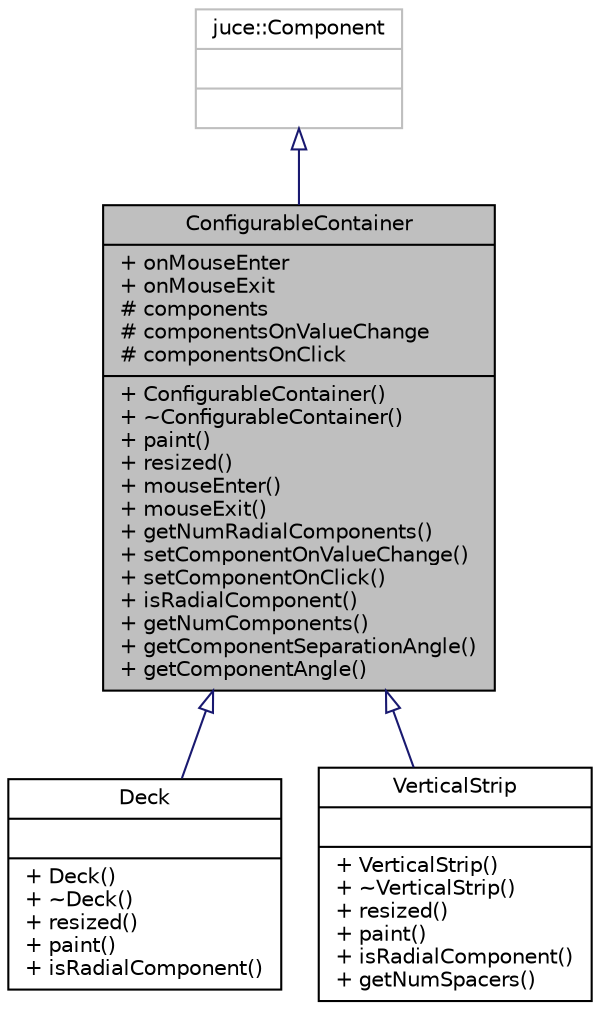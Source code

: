 digraph "ConfigurableContainer"
{
 // LATEX_PDF_SIZE
  bgcolor="transparent";
  edge [fontname="Helvetica",fontsize="10",labelfontname="Helvetica",labelfontsize="10"];
  node [fontname="Helvetica",fontsize="10",shape=record];
  Node1 [label="{ConfigurableContainer\n|+ onMouseEnter\l+ onMouseExit\l# components\l# componentsOnValueChange\l# componentsOnClick\l|+ ConfigurableContainer()\l+ ~ConfigurableContainer()\l+ paint()\l+ resized()\l+ mouseEnter()\l+ mouseExit()\l+ getNumRadialComponents()\l+ setComponentOnValueChange()\l+ setComponentOnClick()\l+ isRadialComponent()\l+ getNumComponents()\l+ getComponentSeparationAngle()\l+ getComponentAngle()\l}",height=0.2,width=0.4,color="black", fillcolor="grey75", style="filled", fontcolor="black",tooltip="The ConfigurableContainer class contains sliders and buttons."];
  Node2 -> Node1 [dir="back",color="midnightblue",fontsize="10",style="solid",arrowtail="onormal"];
  Node2 [label="{juce::Component\n||}",height=0.2,width=0.4,color="grey75",tooltip=" "];
  Node1 -> Node3 [dir="back",color="midnightblue",fontsize="10",style="solid",arrowtail="onormal"];
  Node3 [label="{Deck\n||+ Deck()\l+ ~Deck()\l+ resized()\l+ paint()\l+ isRadialComponent()\l}",height=0.2,width=0.4,color="black",URL="$classDeck.html",tooltip="Deck contains some ConfigurableContainer::ComponentType components it arranges the radial components ..."];
  Node1 -> Node4 [dir="back",color="midnightblue",fontsize="10",style="solid",arrowtail="onormal"];
  Node4 [label="{VerticalStrip\n||+ VerticalStrip()\l+ ~VerticalStrip()\l+ resized()\l+ paint()\l+ isRadialComponent()\l+ getNumSpacers()\l}",height=0.2,width=0.4,color="black",URL="$classVerticalStrip.html",tooltip="The VerticalStrip class is a component container which arranges components vertically...."];
}

